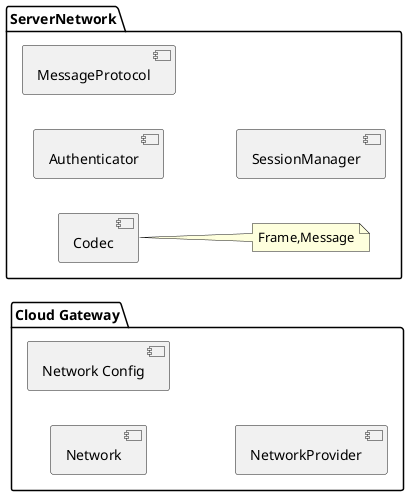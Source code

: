@startuml
'https://plantuml.com/component-diagram


package "Cloud Gateway" {
  [Network]
  [Network Config]
  [NetworkProvider]
  }
  left to right direction
  package "ServerNetwork" {

        [Codec]
         note right: Frame,Message
        [Authenticator]
        [MessageProtocol]
        [SessionManager]
    }


@enduml
